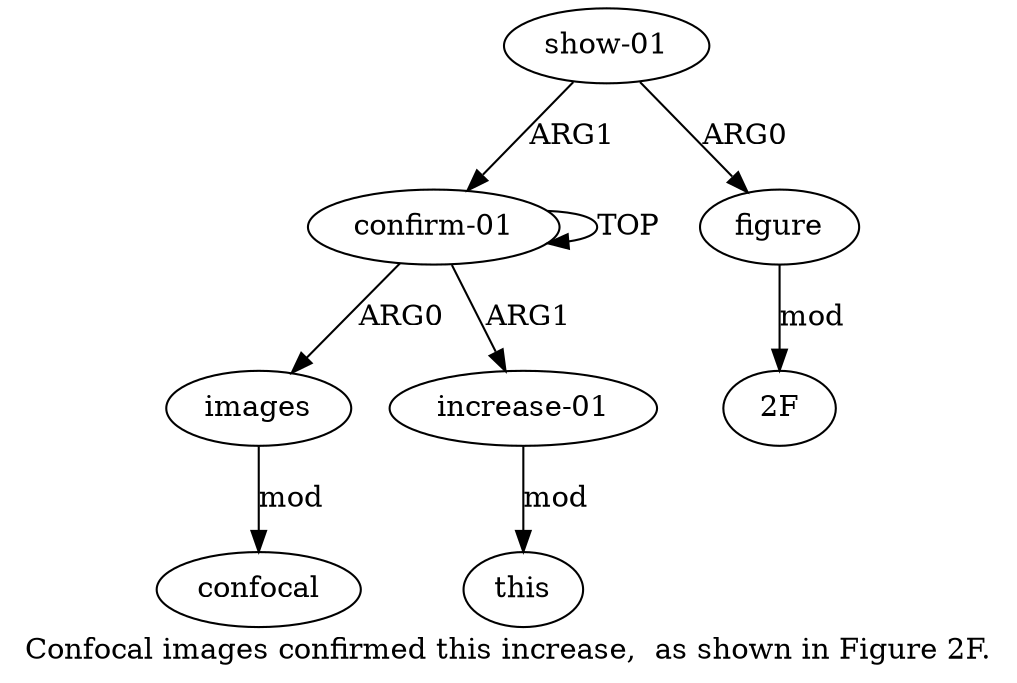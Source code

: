 digraph  {
	graph [label="Confocal images confirmed this increase,  as shown in Figure 2F."];
	node [label="\N"];
	"a6 2F"	 [color=black,
		gold_ind=-1,
		gold_label="2F",
		label="2F",
		test_ind=-1,
		test_label="2F"];
	a1	 [color=black,
		gold_ind=1,
		gold_label=images,
		label=images,
		test_ind=1,
		test_label=images];
	a2	 [color=black,
		gold_ind=2,
		gold_label=confocal,
		label=confocal,
		test_ind=2,
		test_label=confocal];
	a1 -> a2 [key=0,
	color=black,
	gold_label=mod,
	label=mod,
	test_label=mod];
a0 [color=black,
	gold_ind=0,
	gold_label="confirm-01",
	label="confirm-01",
	test_ind=0,
	test_label="confirm-01"];
a0 -> a1 [key=0,
color=black,
gold_label=ARG0,
label=ARG0,
test_label=ARG0];
a0 -> a0 [key=0,
color=black,
gold_label=TOP,
label=TOP,
test_label=TOP];
a3 [color=black,
gold_ind=3,
gold_label="increase-01",
label="increase-01",
test_ind=3,
test_label="increase-01"];
a0 -> a3 [key=0,
color=black,
gold_label=ARG1,
label=ARG1,
test_label=ARG1];
a4 [color=black,
gold_ind=4,
gold_label=this,
label=this,
test_ind=4,
test_label=this];
a3 -> a4 [key=0,
color=black,
gold_label=mod,
label=mod,
test_label=mod];
a5 [color=black,
gold_ind=5,
gold_label="show-01",
label="show-01",
test_ind=5,
test_label="show-01"];
a5 -> a0 [key=0,
color=black,
gold_label=ARG1,
label=ARG1,
test_label=ARG1];
a6 [color=black,
gold_ind=6,
gold_label=figure,
label=figure,
test_ind=6,
test_label=figure];
a5 -> a6 [key=0,
color=black,
gold_label=ARG0,
label=ARG0,
test_label=ARG0];
a6 -> "a6 2F" [key=0,
color=black,
gold_label=mod,
label=mod,
test_label=mod];
}
